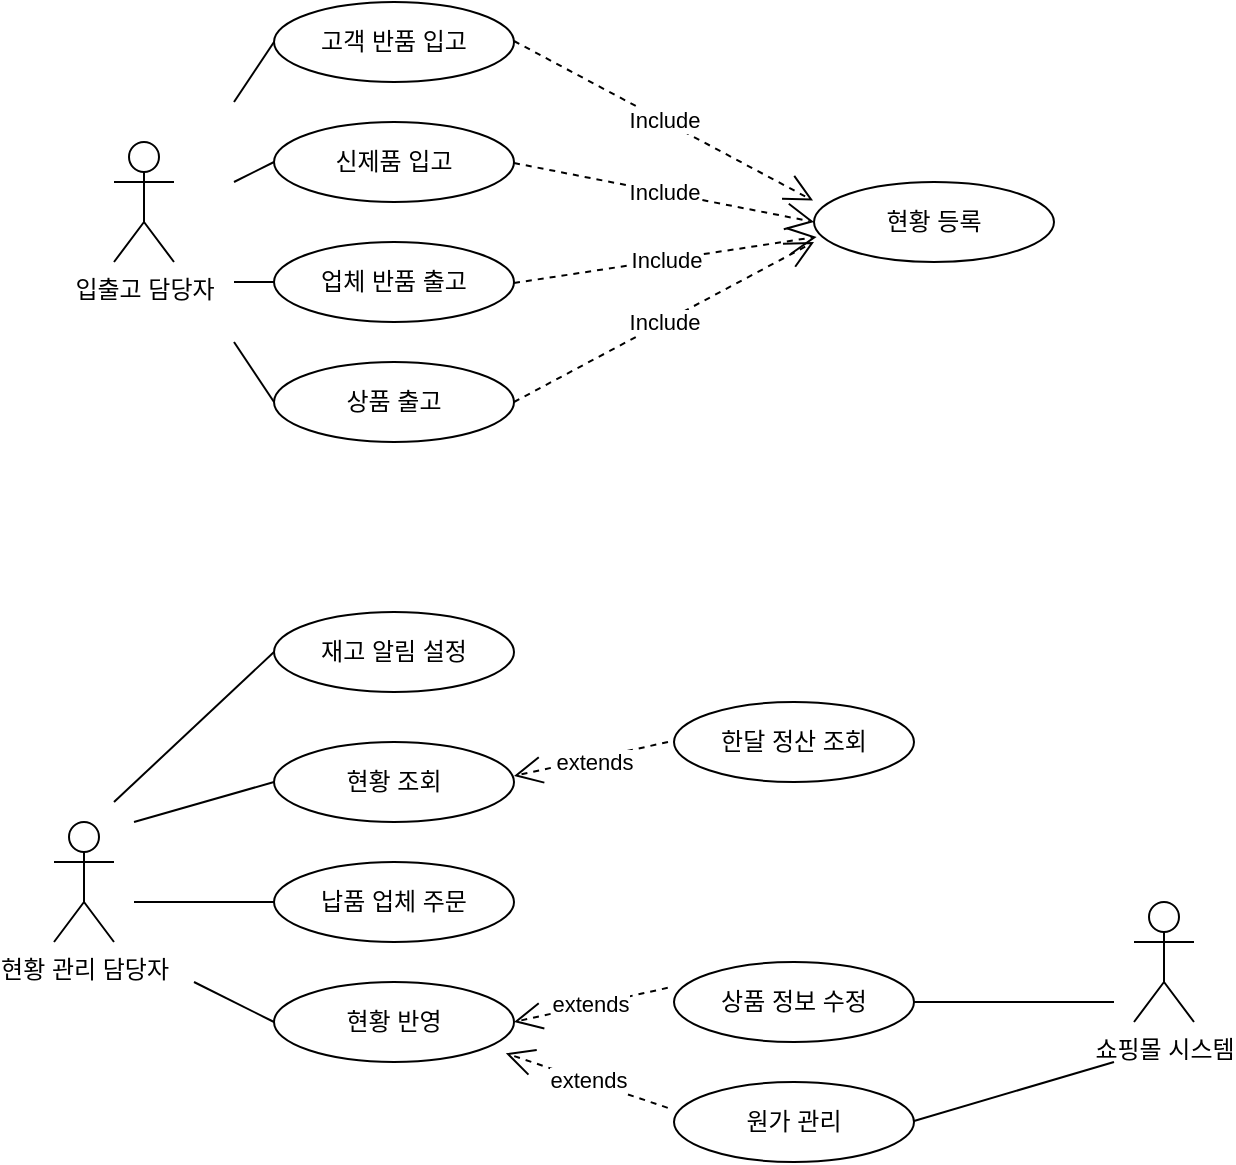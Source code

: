 <mxfile version="22.1.11" type="github">
  <diagram id="C5RBs43oDa-KdzZeNtuy" name="Page-1">
    <mxGraphModel dx="2283" dy="755" grid="1" gridSize="10" guides="1" tooltips="1" connect="1" arrows="1" fold="1" page="1" pageScale="1" pageWidth="827" pageHeight="1169" math="0" shadow="0">
      <root>
        <mxCell id="WIyWlLk6GJQsqaUBKTNV-0" />
        <mxCell id="WIyWlLk6GJQsqaUBKTNV-1" parent="WIyWlLk6GJQsqaUBKTNV-0" />
        <mxCell id="egl9fIb3DE0RigYNLPV_-0" value="입출고 담당자" style="shape=umlActor;verticalLabelPosition=bottom;verticalAlign=top;html=1;" parent="WIyWlLk6GJQsqaUBKTNV-1" vertex="1">
          <mxGeometry x="-520" y="350" width="30" height="60" as="geometry" />
        </mxCell>
        <mxCell id="egl9fIb3DE0RigYNLPV_-3" value="현황 관리 담당자" style="shape=umlActor;verticalLabelPosition=bottom;verticalAlign=top;html=1;" parent="WIyWlLk6GJQsqaUBKTNV-1" vertex="1">
          <mxGeometry x="-550" y="690" width="30" height="60" as="geometry" />
        </mxCell>
        <mxCell id="egl9fIb3DE0RigYNLPV_-4" value="쇼핑몰 시스템" style="shape=umlActor;verticalLabelPosition=bottom;verticalAlign=top;html=1;" parent="WIyWlLk6GJQsqaUBKTNV-1" vertex="1">
          <mxGeometry x="-10" y="730" width="30" height="60" as="geometry" />
        </mxCell>
        <mxCell id="egl9fIb3DE0RigYNLPV_-7" value="신제품 입고" style="ellipse;whiteSpace=wrap;html=1;" parent="WIyWlLk6GJQsqaUBKTNV-1" vertex="1">
          <mxGeometry x="-440" y="340" width="120" height="40" as="geometry" />
        </mxCell>
        <mxCell id="egl9fIb3DE0RigYNLPV_-8" value="고객 반품 입고" style="ellipse;whiteSpace=wrap;html=1;" parent="WIyWlLk6GJQsqaUBKTNV-1" vertex="1">
          <mxGeometry x="-440" y="280" width="120" height="40" as="geometry" />
        </mxCell>
        <mxCell id="egl9fIb3DE0RigYNLPV_-9" value="현황 조회" style="ellipse;whiteSpace=wrap;html=1;" parent="WIyWlLk6GJQsqaUBKTNV-1" vertex="1">
          <mxGeometry x="-440" y="650" width="120" height="40" as="geometry" />
        </mxCell>
        <mxCell id="egl9fIb3DE0RigYNLPV_-10" value="업체 반품 출고" style="ellipse;whiteSpace=wrap;html=1;" parent="WIyWlLk6GJQsqaUBKTNV-1" vertex="1">
          <mxGeometry x="-440" y="400" width="120" height="40" as="geometry" />
        </mxCell>
        <mxCell id="egl9fIb3DE0RigYNLPV_-11" value="납품 업체 주문" style="ellipse;whiteSpace=wrap;html=1;" parent="WIyWlLk6GJQsqaUBKTNV-1" vertex="1">
          <mxGeometry x="-440" y="710" width="120" height="40" as="geometry" />
        </mxCell>
        <mxCell id="egl9fIb3DE0RigYNLPV_-12" value="현황 반영" style="ellipse;whiteSpace=wrap;html=1;" parent="WIyWlLk6GJQsqaUBKTNV-1" vertex="1">
          <mxGeometry x="-440" y="770" width="120" height="40" as="geometry" />
        </mxCell>
        <mxCell id="egl9fIb3DE0RigYNLPV_-13" value="상품 출고" style="ellipse;whiteSpace=wrap;html=1;" parent="WIyWlLk6GJQsqaUBKTNV-1" vertex="1">
          <mxGeometry x="-440" y="460" width="120" height="40" as="geometry" />
        </mxCell>
        <mxCell id="egl9fIb3DE0RigYNLPV_-14" value="현황 등록" style="ellipse;whiteSpace=wrap;html=1;" parent="WIyWlLk6GJQsqaUBKTNV-1" vertex="1">
          <mxGeometry x="-170" y="370" width="120" height="40" as="geometry" />
        </mxCell>
        <mxCell id="egl9fIb3DE0RigYNLPV_-44" value="" style="endArrow=none;html=1;rounded=0;" parent="WIyWlLk6GJQsqaUBKTNV-1" edge="1">
          <mxGeometry width="50" height="50" relative="1" as="geometry">
            <mxPoint x="-510" y="690" as="sourcePoint" />
            <mxPoint x="-440" y="670" as="targetPoint" />
          </mxGeometry>
        </mxCell>
        <mxCell id="egl9fIb3DE0RigYNLPV_-46" value="" style="endArrow=none;html=1;rounded=0;entryX=0;entryY=0.5;entryDx=0;entryDy=0;" parent="WIyWlLk6GJQsqaUBKTNV-1" target="egl9fIb3DE0RigYNLPV_-11" edge="1">
          <mxGeometry width="50" height="50" relative="1" as="geometry">
            <mxPoint x="-510" y="730" as="sourcePoint" />
            <mxPoint x="-450" y="720" as="targetPoint" />
          </mxGeometry>
        </mxCell>
        <mxCell id="egl9fIb3DE0RigYNLPV_-48" value="" style="endArrow=none;html=1;rounded=0;" parent="WIyWlLk6GJQsqaUBKTNV-1" edge="1">
          <mxGeometry width="50" height="50" relative="1" as="geometry">
            <mxPoint x="-460" y="330" as="sourcePoint" />
            <mxPoint x="-440" y="300" as="targetPoint" />
          </mxGeometry>
        </mxCell>
        <mxCell id="egl9fIb3DE0RigYNLPV_-49" value="" style="endArrow=none;html=1;rounded=0;entryX=0;entryY=0.5;entryDx=0;entryDy=0;" parent="WIyWlLk6GJQsqaUBKTNV-1" target="egl9fIb3DE0RigYNLPV_-12" edge="1">
          <mxGeometry width="50" height="50" relative="1" as="geometry">
            <mxPoint x="-480" y="770" as="sourcePoint" />
            <mxPoint x="-440" y="750" as="targetPoint" />
          </mxGeometry>
        </mxCell>
        <mxCell id="egl9fIb3DE0RigYNLPV_-50" value="" style="endArrow=none;html=1;rounded=0;" parent="WIyWlLk6GJQsqaUBKTNV-1" edge="1">
          <mxGeometry width="50" height="50" relative="1" as="geometry">
            <mxPoint x="-460" y="370" as="sourcePoint" />
            <mxPoint x="-440" y="360" as="targetPoint" />
          </mxGeometry>
        </mxCell>
        <mxCell id="egl9fIb3DE0RigYNLPV_-52" value="" style="endArrow=none;html=1;rounded=0;" parent="WIyWlLk6GJQsqaUBKTNV-1" edge="1">
          <mxGeometry width="50" height="50" relative="1" as="geometry">
            <mxPoint x="-460" y="420" as="sourcePoint" />
            <mxPoint x="-440" y="420" as="targetPoint" />
          </mxGeometry>
        </mxCell>
        <mxCell id="egl9fIb3DE0RigYNLPV_-53" value="" style="endArrow=none;html=1;rounded=0;" parent="WIyWlLk6GJQsqaUBKTNV-1" edge="1">
          <mxGeometry width="50" height="50" relative="1" as="geometry">
            <mxPoint x="-460" y="450" as="sourcePoint" />
            <mxPoint x="-440" y="480" as="targetPoint" />
          </mxGeometry>
        </mxCell>
        <mxCell id="egl9fIb3DE0RigYNLPV_-54" value="" style="endArrow=none;html=1;rounded=0;" parent="WIyWlLk6GJQsqaUBKTNV-1" edge="1">
          <mxGeometry width="50" height="50" relative="1" as="geometry">
            <mxPoint x="-120" y="780" as="sourcePoint" />
            <mxPoint x="-20" y="780" as="targetPoint" />
          </mxGeometry>
        </mxCell>
        <mxCell id="egl9fIb3DE0RigYNLPV_-56" value="Include" style="endArrow=open;endSize=12;dashed=1;html=1;rounded=0;entryX=-0.004;entryY=0.232;entryDx=0;entryDy=0;entryPerimeter=0;" parent="WIyWlLk6GJQsqaUBKTNV-1" target="egl9fIb3DE0RigYNLPV_-14" edge="1">
          <mxGeometry width="160" relative="1" as="geometry">
            <mxPoint x="-320" y="299.5" as="sourcePoint" />
            <mxPoint x="-160" y="299.5" as="targetPoint" />
          </mxGeometry>
        </mxCell>
        <mxCell id="egl9fIb3DE0RigYNLPV_-57" value="Include" style="endArrow=open;endSize=12;dashed=1;html=1;rounded=0;entryX=0;entryY=0.5;entryDx=0;entryDy=0;" parent="WIyWlLk6GJQsqaUBKTNV-1" target="egl9fIb3DE0RigYNLPV_-14" edge="1">
          <mxGeometry width="160" relative="1" as="geometry">
            <mxPoint x="-320" y="360.5" as="sourcePoint" />
            <mxPoint x="-170" y="440" as="targetPoint" />
          </mxGeometry>
        </mxCell>
        <mxCell id="egl9fIb3DE0RigYNLPV_-58" value="Include" style="endArrow=open;endSize=12;dashed=1;html=1;rounded=0;entryX=0.011;entryY=0.686;entryDx=0;entryDy=0;entryPerimeter=0;" parent="WIyWlLk6GJQsqaUBKTNV-1" target="egl9fIb3DE0RigYNLPV_-14" edge="1">
          <mxGeometry width="160" relative="1" as="geometry">
            <mxPoint x="-320" y="420.5" as="sourcePoint" />
            <mxPoint x="-170" y="500" as="targetPoint" />
          </mxGeometry>
        </mxCell>
        <mxCell id="egl9fIb3DE0RigYNLPV_-59" value="Include" style="endArrow=open;endSize=12;dashed=1;html=1;rounded=0;" parent="WIyWlLk6GJQsqaUBKTNV-1" edge="1">
          <mxGeometry width="160" relative="1" as="geometry">
            <mxPoint x="-320" y="480" as="sourcePoint" />
            <mxPoint x="-170" y="400" as="targetPoint" />
          </mxGeometry>
        </mxCell>
        <mxCell id="egl9fIb3DE0RigYNLPV_-61" value="재고 알림 설정" style="ellipse;whiteSpace=wrap;html=1;" parent="WIyWlLk6GJQsqaUBKTNV-1" vertex="1">
          <mxGeometry x="-440" y="585" width="120" height="40" as="geometry" />
        </mxCell>
        <mxCell id="egl9fIb3DE0RigYNLPV_-62" value="상품 정보 수정" style="ellipse;whiteSpace=wrap;html=1;" parent="WIyWlLk6GJQsqaUBKTNV-1" vertex="1">
          <mxGeometry x="-240" y="760" width="120" height="40" as="geometry" />
        </mxCell>
        <mxCell id="egl9fIb3DE0RigYNLPV_-63" value="" style="endArrow=none;html=1;rounded=0;" parent="WIyWlLk6GJQsqaUBKTNV-1" edge="1">
          <mxGeometry width="50" height="50" relative="1" as="geometry">
            <mxPoint x="-520" y="680" as="sourcePoint" />
            <mxPoint x="-440" y="605" as="targetPoint" />
          </mxGeometry>
        </mxCell>
        <mxCell id="egl9fIb3DE0RigYNLPV_-66" value="extends" style="endArrow=open;endSize=12;dashed=1;html=1;rounded=0;exitX=-0.026;exitY=0.323;exitDx=0;exitDy=0;exitPerimeter=0;entryX=1;entryY=0.5;entryDx=0;entryDy=0;" parent="WIyWlLk6GJQsqaUBKTNV-1" source="egl9fIb3DE0RigYNLPV_-62" target="egl9fIb3DE0RigYNLPV_-12" edge="1">
          <mxGeometry width="160" relative="1" as="geometry">
            <mxPoint x="-270" y="690" as="sourcePoint" />
            <mxPoint x="-120" y="610" as="targetPoint" />
          </mxGeometry>
        </mxCell>
        <mxCell id="egl9fIb3DE0RigYNLPV_-69" value="원가 관리" style="ellipse;whiteSpace=wrap;html=1;" parent="WIyWlLk6GJQsqaUBKTNV-1" vertex="1">
          <mxGeometry x="-240" y="820" width="120" height="40" as="geometry" />
        </mxCell>
        <mxCell id="egl9fIb3DE0RigYNLPV_-70" value="extends" style="endArrow=open;endSize=12;dashed=1;html=1;rounded=0;exitX=-0.026;exitY=0.323;exitDx=0;exitDy=0;exitPerimeter=0;entryX=0.966;entryY=0.891;entryDx=0;entryDy=0;entryPerimeter=0;" parent="WIyWlLk6GJQsqaUBKTNV-1" source="egl9fIb3DE0RigYNLPV_-69" target="egl9fIb3DE0RigYNLPV_-12" edge="1">
          <mxGeometry width="160" relative="1" as="geometry">
            <mxPoint x="-270" y="750" as="sourcePoint" />
            <mxPoint x="-320" y="850" as="targetPoint" />
          </mxGeometry>
        </mxCell>
        <mxCell id="egl9fIb3DE0RigYNLPV_-71" value="" style="endArrow=none;html=1;rounded=0;" parent="WIyWlLk6GJQsqaUBKTNV-1" edge="1">
          <mxGeometry width="50" height="50" relative="1" as="geometry">
            <mxPoint x="-120" y="839.5" as="sourcePoint" />
            <mxPoint x="-20" y="810" as="targetPoint" />
          </mxGeometry>
        </mxCell>
        <mxCell id="RrXkfH_Lk-t8s64_Ic1N-0" value="extends" style="endArrow=open;endSize=12;dashed=1;html=1;rounded=0;exitX=-0.026;exitY=0.323;exitDx=0;exitDy=0;exitPerimeter=0;entryX=1;entryY=0.5;entryDx=0;entryDy=0;" edge="1" parent="WIyWlLk6GJQsqaUBKTNV-1">
          <mxGeometry x="-0.029" y="2" width="160" relative="1" as="geometry">
            <mxPoint x="-243" y="650" as="sourcePoint" />
            <mxPoint x="-320" y="667" as="targetPoint" />
            <mxPoint as="offset" />
          </mxGeometry>
        </mxCell>
        <mxCell id="RrXkfH_Lk-t8s64_Ic1N-1" value="한달 정산 조회" style="ellipse;whiteSpace=wrap;html=1;" vertex="1" parent="WIyWlLk6GJQsqaUBKTNV-1">
          <mxGeometry x="-240" y="630" width="120" height="40" as="geometry" />
        </mxCell>
      </root>
    </mxGraphModel>
  </diagram>
</mxfile>
